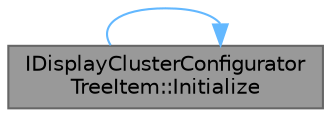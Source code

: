 digraph "IDisplayClusterConfiguratorTreeItem::Initialize"
{
 // INTERACTIVE_SVG=YES
 // LATEX_PDF_SIZE
  bgcolor="transparent";
  edge [fontname=Helvetica,fontsize=10,labelfontname=Helvetica,labelfontsize=10];
  node [fontname=Helvetica,fontsize=10,shape=box,height=0.2,width=0.4];
  rankdir="LR";
  Node1 [id="Node000001",label="IDisplayClusterConfigurator\lTreeItem::Initialize",height=0.2,width=0.4,color="gray40", fillcolor="grey60", style="filled", fontcolor="black",tooltip="Initializes the tree item."];
  Node1 -> Node1 [id="edge1_Node000001_Node000001",color="steelblue1",style="solid",tooltip=" "];
}
